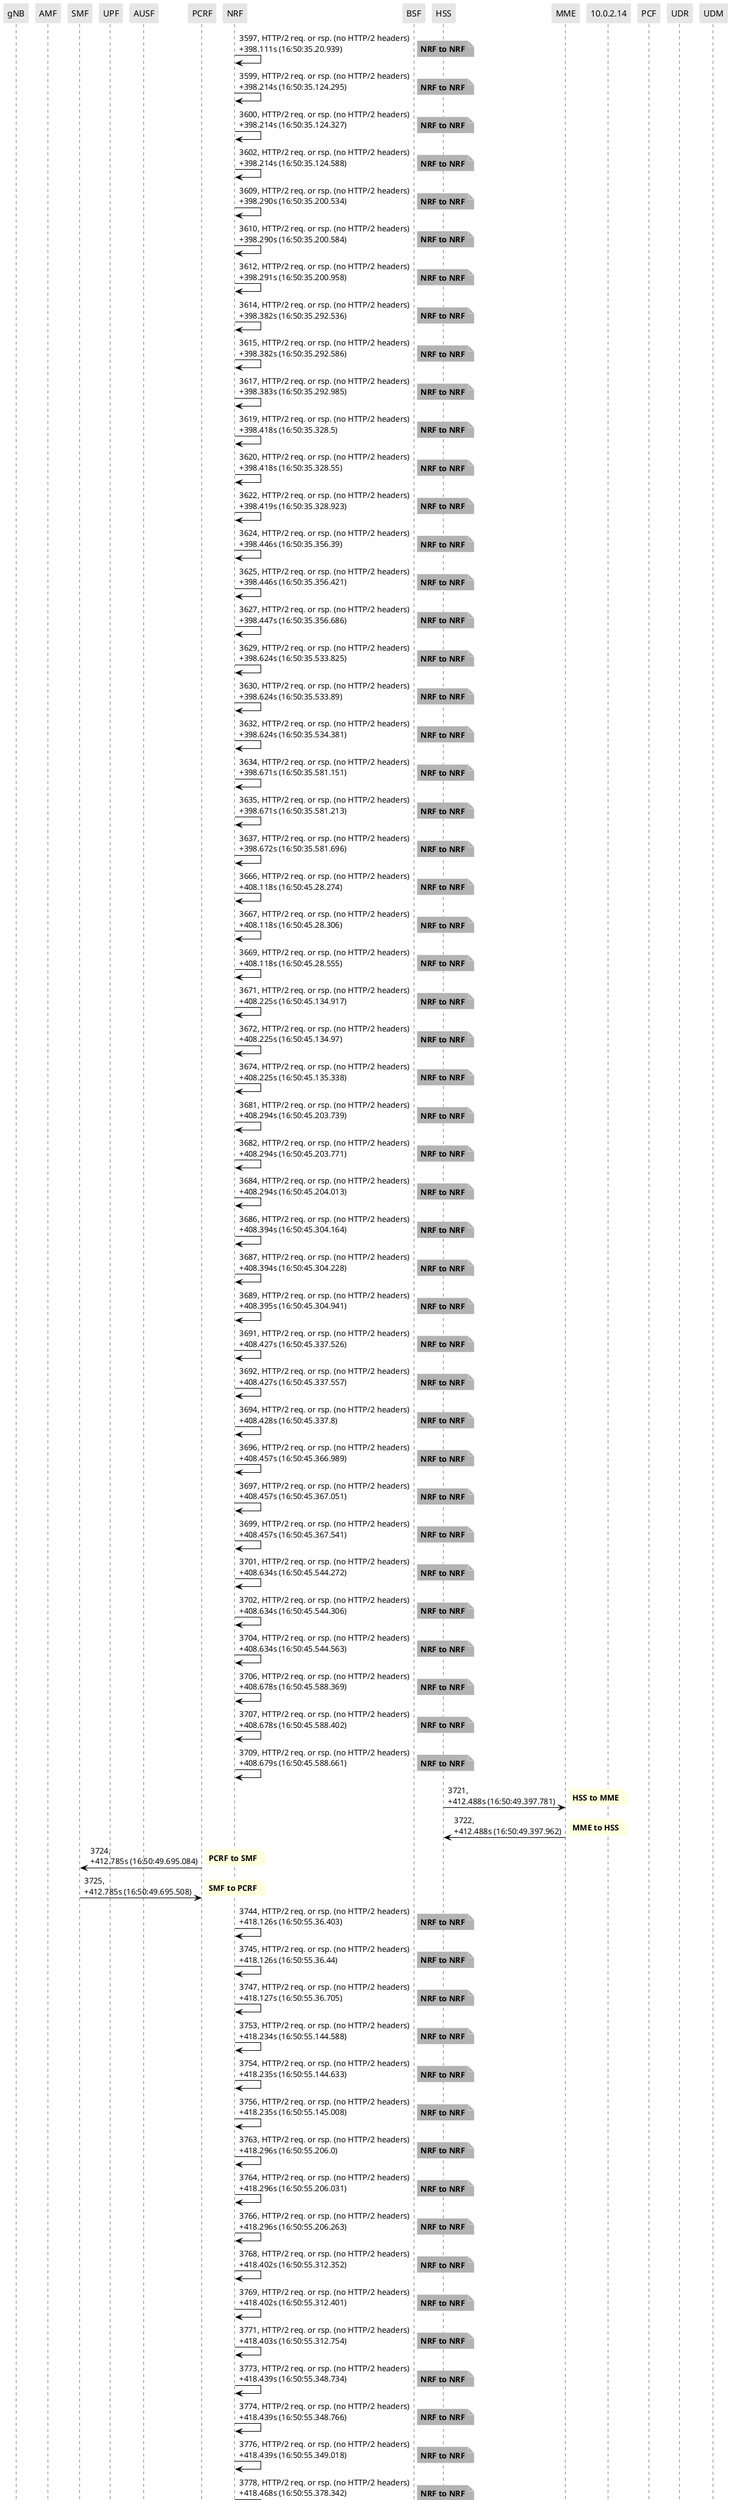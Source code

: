 @startuml
skinparam shadowing false
skinparam NoteBorderColor white
skinparam sequence {
    ArrowColor black
    LifeLineBorderColor black
    LifeLineBackgroundColor black
    ParticipantBorderColor white
    ParticipantBackgroundColor #e6e6e6
}
participant "gNB"
participant "AMF"
participant "SMF"
participant "UPF"
participant "AUSF"
participant "PCRF"
participant "NRF"
participant "BSF"
participant "HSS"
participant "MME"
participant "10.0.2.14"
participant "PCF"
participant "UDR"
participant "UDM"

"NRF" -> "NRF": 3597, HTTP/2 req. or rsp. (no HTTP/2 headers)\n+398.111s (16:50:35.20.939)

note right #b3b3b3
**NRF to NRF**
end note

"NRF" -> "NRF": 3599, HTTP/2 req. or rsp. (no HTTP/2 headers)\n+398.214s (16:50:35.124.295)

note right #b3b3b3
**NRF to NRF**
end note

"NRF" -> "NRF": 3600, HTTP/2 req. or rsp. (no HTTP/2 headers)\n+398.214s (16:50:35.124.327)

note right #b3b3b3
**NRF to NRF**
end note

"NRF" -> "NRF": 3602, HTTP/2 req. or rsp. (no HTTP/2 headers)\n+398.214s (16:50:35.124.588)

note right #b3b3b3
**NRF to NRF**
end note

"NRF" -> "NRF": 3609, HTTP/2 req. or rsp. (no HTTP/2 headers)\n+398.290s (16:50:35.200.534)

note right #b3b3b3
**NRF to NRF**
end note

"NRF" -> "NRF": 3610, HTTP/2 req. or rsp. (no HTTP/2 headers)\n+398.290s (16:50:35.200.584)

note right #b3b3b3
**NRF to NRF**
end note

"NRF" -> "NRF": 3612, HTTP/2 req. or rsp. (no HTTP/2 headers)\n+398.291s (16:50:35.200.958)

note right #b3b3b3
**NRF to NRF**
end note

"NRF" -> "NRF": 3614, HTTP/2 req. or rsp. (no HTTP/2 headers)\n+398.382s (16:50:35.292.536)

note right #b3b3b3
**NRF to NRF**
end note

"NRF" -> "NRF": 3615, HTTP/2 req. or rsp. (no HTTP/2 headers)\n+398.382s (16:50:35.292.586)

note right #b3b3b3
**NRF to NRF**
end note

"NRF" -> "NRF": 3617, HTTP/2 req. or rsp. (no HTTP/2 headers)\n+398.383s (16:50:35.292.985)

note right #b3b3b3
**NRF to NRF**
end note

"NRF" -> "NRF": 3619, HTTP/2 req. or rsp. (no HTTP/2 headers)\n+398.418s (16:50:35.328.5)

note right #b3b3b3
**NRF to NRF**
end note

"NRF" -> "NRF": 3620, HTTP/2 req. or rsp. (no HTTP/2 headers)\n+398.418s (16:50:35.328.55)

note right #b3b3b3
**NRF to NRF**
end note

"NRF" -> "NRF": 3622, HTTP/2 req. or rsp. (no HTTP/2 headers)\n+398.419s (16:50:35.328.923)

note right #b3b3b3
**NRF to NRF**
end note

"NRF" -> "NRF": 3624, HTTP/2 req. or rsp. (no HTTP/2 headers)\n+398.446s (16:50:35.356.39)

note right #b3b3b3
**NRF to NRF**
end note

"NRF" -> "NRF": 3625, HTTP/2 req. or rsp. (no HTTP/2 headers)\n+398.446s (16:50:35.356.421)

note right #b3b3b3
**NRF to NRF**
end note

"NRF" -> "NRF": 3627, HTTP/2 req. or rsp. (no HTTP/2 headers)\n+398.447s (16:50:35.356.686)

note right #b3b3b3
**NRF to NRF**
end note

"NRF" -> "NRF": 3629, HTTP/2 req. or rsp. (no HTTP/2 headers)\n+398.624s (16:50:35.533.825)

note right #b3b3b3
**NRF to NRF**
end note

"NRF" -> "NRF": 3630, HTTP/2 req. or rsp. (no HTTP/2 headers)\n+398.624s (16:50:35.533.89)

note right #b3b3b3
**NRF to NRF**
end note

"NRF" -> "NRF": 3632, HTTP/2 req. or rsp. (no HTTP/2 headers)\n+398.624s (16:50:35.534.381)

note right #b3b3b3
**NRF to NRF**
end note

"NRF" -> "NRF": 3634, HTTP/2 req. or rsp. (no HTTP/2 headers)\n+398.671s (16:50:35.581.151)

note right #b3b3b3
**NRF to NRF**
end note

"NRF" -> "NRF": 3635, HTTP/2 req. or rsp. (no HTTP/2 headers)\n+398.671s (16:50:35.581.213)

note right #b3b3b3
**NRF to NRF**
end note

"NRF" -> "NRF": 3637, HTTP/2 req. or rsp. (no HTTP/2 headers)\n+398.672s (16:50:35.581.696)

note right #b3b3b3
**NRF to NRF**
end note

"NRF" -> "NRF": 3666, HTTP/2 req. or rsp. (no HTTP/2 headers)\n+408.118s (16:50:45.28.274)

note right #b3b3b3
**NRF to NRF**
end note

"NRF" -> "NRF": 3667, HTTP/2 req. or rsp. (no HTTP/2 headers)\n+408.118s (16:50:45.28.306)

note right #b3b3b3
**NRF to NRF**
end note

"NRF" -> "NRF": 3669, HTTP/2 req. or rsp. (no HTTP/2 headers)\n+408.118s (16:50:45.28.555)

note right #b3b3b3
**NRF to NRF**
end note

"NRF" -> "NRF": 3671, HTTP/2 req. or rsp. (no HTTP/2 headers)\n+408.225s (16:50:45.134.917)

note right #b3b3b3
**NRF to NRF**
end note

"NRF" -> "NRF": 3672, HTTP/2 req. or rsp. (no HTTP/2 headers)\n+408.225s (16:50:45.134.97)

note right #b3b3b3
**NRF to NRF**
end note

"NRF" -> "NRF": 3674, HTTP/2 req. or rsp. (no HTTP/2 headers)\n+408.225s (16:50:45.135.338)

note right #b3b3b3
**NRF to NRF**
end note

"NRF" -> "NRF": 3681, HTTP/2 req. or rsp. (no HTTP/2 headers)\n+408.294s (16:50:45.203.739)

note right #b3b3b3
**NRF to NRF**
end note

"NRF" -> "NRF": 3682, HTTP/2 req. or rsp. (no HTTP/2 headers)\n+408.294s (16:50:45.203.771)

note right #b3b3b3
**NRF to NRF**
end note

"NRF" -> "NRF": 3684, HTTP/2 req. or rsp. (no HTTP/2 headers)\n+408.294s (16:50:45.204.013)

note right #b3b3b3
**NRF to NRF**
end note

"NRF" -> "NRF": 3686, HTTP/2 req. or rsp. (no HTTP/2 headers)\n+408.394s (16:50:45.304.164)

note right #b3b3b3
**NRF to NRF**
end note

"NRF" -> "NRF": 3687, HTTP/2 req. or rsp. (no HTTP/2 headers)\n+408.394s (16:50:45.304.228)

note right #b3b3b3
**NRF to NRF**
end note

"NRF" -> "NRF": 3689, HTTP/2 req. or rsp. (no HTTP/2 headers)\n+408.395s (16:50:45.304.941)

note right #b3b3b3
**NRF to NRF**
end note

"NRF" -> "NRF": 3691, HTTP/2 req. or rsp. (no HTTP/2 headers)\n+408.427s (16:50:45.337.526)

note right #b3b3b3
**NRF to NRF**
end note

"NRF" -> "NRF": 3692, HTTP/2 req. or rsp. (no HTTP/2 headers)\n+408.427s (16:50:45.337.557)

note right #b3b3b3
**NRF to NRF**
end note

"NRF" -> "NRF": 3694, HTTP/2 req. or rsp. (no HTTP/2 headers)\n+408.428s (16:50:45.337.8)

note right #b3b3b3
**NRF to NRF**
end note

"NRF" -> "NRF": 3696, HTTP/2 req. or rsp. (no HTTP/2 headers)\n+408.457s (16:50:45.366.989)

note right #b3b3b3
**NRF to NRF**
end note

"NRF" -> "NRF": 3697, HTTP/2 req. or rsp. (no HTTP/2 headers)\n+408.457s (16:50:45.367.051)

note right #b3b3b3
**NRF to NRF**
end note

"NRF" -> "NRF": 3699, HTTP/2 req. or rsp. (no HTTP/2 headers)\n+408.457s (16:50:45.367.541)

note right #b3b3b3
**NRF to NRF**
end note

"NRF" -> "NRF": 3701, HTTP/2 req. or rsp. (no HTTP/2 headers)\n+408.634s (16:50:45.544.272)

note right #b3b3b3
**NRF to NRF**
end note

"NRF" -> "NRF": 3702, HTTP/2 req. or rsp. (no HTTP/2 headers)\n+408.634s (16:50:45.544.306)

note right #b3b3b3
**NRF to NRF**
end note

"NRF" -> "NRF": 3704, HTTP/2 req. or rsp. (no HTTP/2 headers)\n+408.634s (16:50:45.544.563)

note right #b3b3b3
**NRF to NRF**
end note

"NRF" -> "NRF": 3706, HTTP/2 req. or rsp. (no HTTP/2 headers)\n+408.678s (16:50:45.588.369)

note right #b3b3b3
**NRF to NRF**
end note

"NRF" -> "NRF": 3707, HTTP/2 req. or rsp. (no HTTP/2 headers)\n+408.678s (16:50:45.588.402)

note right #b3b3b3
**NRF to NRF**
end note

"NRF" -> "NRF": 3709, HTTP/2 req. or rsp. (no HTTP/2 headers)\n+408.679s (16:50:45.588.661)

note right #b3b3b3
**NRF to NRF**
end note

"HSS" -> "MME": 3721, \n+412.488s (16:50:49.397.781)

note right
**HSS to MME**
end note

"MME" -> "HSS": 3722, \n+412.488s (16:50:49.397.962)

note right
**MME to HSS**
end note

"PCRF" -> "SMF": 3724, \n+412.785s (16:50:49.695.084)

note right
**PCRF to SMF**
end note

"SMF" -> "PCRF": 3725, \n+412.785s (16:50:49.695.508)

note right
**SMF to PCRF**
end note

"NRF" -> "NRF": 3744, HTTP/2 req. or rsp. (no HTTP/2 headers)\n+418.126s (16:50:55.36.403)

note right #b3b3b3
**NRF to NRF**
end note

"NRF" -> "NRF": 3745, HTTP/2 req. or rsp. (no HTTP/2 headers)\n+418.126s (16:50:55.36.44)

note right #b3b3b3
**NRF to NRF**
end note

"NRF" -> "NRF": 3747, HTTP/2 req. or rsp. (no HTTP/2 headers)\n+418.127s (16:50:55.36.705)

note right #b3b3b3
**NRF to NRF**
end note

"NRF" -> "NRF": 3753, HTTP/2 req. or rsp. (no HTTP/2 headers)\n+418.234s (16:50:55.144.588)

note right #b3b3b3
**NRF to NRF**
end note

"NRF" -> "NRF": 3754, HTTP/2 req. or rsp. (no HTTP/2 headers)\n+418.235s (16:50:55.144.633)

note right #b3b3b3
**NRF to NRF**
end note

"NRF" -> "NRF": 3756, HTTP/2 req. or rsp. (no HTTP/2 headers)\n+418.235s (16:50:55.145.008)

note right #b3b3b3
**NRF to NRF**
end note

"NRF" -> "NRF": 3763, HTTP/2 req. or rsp. (no HTTP/2 headers)\n+418.296s (16:50:55.206.0)

note right #b3b3b3
**NRF to NRF**
end note

"NRF" -> "NRF": 3764, HTTP/2 req. or rsp. (no HTTP/2 headers)\n+418.296s (16:50:55.206.031)

note right #b3b3b3
**NRF to NRF**
end note

"NRF" -> "NRF": 3766, HTTP/2 req. or rsp. (no HTTP/2 headers)\n+418.296s (16:50:55.206.263)

note right #b3b3b3
**NRF to NRF**
end note

"NRF" -> "NRF": 3768, HTTP/2 req. or rsp. (no HTTP/2 headers)\n+418.402s (16:50:55.312.352)

note right #b3b3b3
**NRF to NRF**
end note

"NRF" -> "NRF": 3769, HTTP/2 req. or rsp. (no HTTP/2 headers)\n+418.402s (16:50:55.312.401)

note right #b3b3b3
**NRF to NRF**
end note

"NRF" -> "NRF": 3771, HTTP/2 req. or rsp. (no HTTP/2 headers)\n+418.403s (16:50:55.312.754)

note right #b3b3b3
**NRF to NRF**
end note

"NRF" -> "NRF": 3773, HTTP/2 req. or rsp. (no HTTP/2 headers)\n+418.439s (16:50:55.348.734)

note right #b3b3b3
**NRF to NRF**
end note

"NRF" -> "NRF": 3774, HTTP/2 req. or rsp. (no HTTP/2 headers)\n+418.439s (16:50:55.348.766)

note right #b3b3b3
**NRF to NRF**
end note

"NRF" -> "NRF": 3776, HTTP/2 req. or rsp. (no HTTP/2 headers)\n+418.439s (16:50:55.349.018)

note right #b3b3b3
**NRF to NRF**
end note

"NRF" -> "NRF": 3778, HTTP/2 req. or rsp. (no HTTP/2 headers)\n+418.468s (16:50:55.378.342)

note right #b3b3b3
**NRF to NRF**
end note

"NRF" -> "NRF": 3779, HTTP/2 req. or rsp. (no HTTP/2 headers)\n+418.468s (16:50:55.378.376)

note right #b3b3b3
**NRF to NRF**
end note

"NRF" -> "NRF": 3781, HTTP/2 req. or rsp. (no HTTP/2 headers)\n+418.469s (16:50:55.378.62)

note right #b3b3b3
**NRF to NRF**
end note

"NRF" -> "NRF": 3783, HTTP/2 req. or rsp. (no HTTP/2 headers)\n+418.644s (16:50:55.554.381)

note right #b3b3b3
**NRF to NRF**
end note

"NRF" -> "NRF": 3784, HTTP/2 req. or rsp. (no HTTP/2 headers)\n+418.644s (16:50:55.554.533)

note right #b3b3b3
**NRF to NRF**
end note

"NRF" -> "NRF": 3786, HTTP/2 req. or rsp. (no HTTP/2 headers)\n+418.645s (16:50:55.554.904)

note right #b3b3b3
**NRF to NRF**
end note

"NRF" -> "NRF": 3788, HTTP/2 req. or rsp. (no HTTP/2 headers)\n+418.686s (16:50:55.596.318)

note right #b3b3b3
**NRF to NRF**
end note

"NRF" -> "NRF": 3789, HTTP/2 req. or rsp. (no HTTP/2 headers)\n+418.686s (16:50:55.596.354)

note right #b3b3b3
**NRF to NRF**
end note

"NRF" -> "NRF": 3791, HTTP/2 req. or rsp. (no HTTP/2 headers)\n+418.687s (16:50:55.596.626)

note right #b3b3b3
**NRF to NRF**
end note

"NRF" -> "NRF": 3832, HTTP/2 req. or rsp. (no HTTP/2 headers)\n+428.134s (16:51:5.44.258)

note right #b3b3b3
**NRF to NRF**
end note

"NRF" -> "NRF": 3833, HTTP/2 req. or rsp. (no HTTP/2 headers)\n+428.134s (16:51:5.44.291)

note right #b3b3b3
**NRF to NRF**
end note

"NRF" -> "NRF": 3835, HTTP/2 req. or rsp. (no HTTP/2 headers)\n+428.134s (16:51:5.44.56)

note right #b3b3b3
**NRF to NRF**
end note

"NRF" -> "NRF": 3837, HTTP/2 req. or rsp. (no HTTP/2 headers)\n+428.243s (16:51:5.153.518)

note right #b3b3b3
**NRF to NRF**
end note

"NRF" -> "NRF": 3838, HTTP/2 req. or rsp. (no HTTP/2 headers)\n+428.243s (16:51:5.153.552)

note right #b3b3b3
**NRF to NRF**
end note

"NRF" -> "NRF": 3840, HTTP/2 req. or rsp. (no HTTP/2 headers)\n+428.244s (16:51:5.153.806)

note right #b3b3b3
**NRF to NRF**
end note

"NRF" -> "NRF": 3847, HTTP/2 req. or rsp. (no HTTP/2 headers)\n+428.297s (16:51:5.207.521)

note right #b3b3b3
**NRF to NRF**
end note

"NRF" -> "NRF": 3848, HTTP/2 req. or rsp. (no HTTP/2 headers)\n+428.297s (16:51:5.207.555)

note right #b3b3b3
**NRF to NRF**
end note

"NRF" -> "NRF": 3850, HTTP/2 req. or rsp. (no HTTP/2 headers)\n+428.298s (16:51:5.207.812)

note right #b3b3b3
**NRF to NRF**
end note

"NRF" -> "NRF": 3852, HTTP/2 req. or rsp. (no HTTP/2 headers)\n+428.410s (16:51:5.320.396)

note right #b3b3b3
**NRF to NRF**
end note

"NRF" -> "NRF": 3853, HTTP/2 req. or rsp. (no HTTP/2 headers)\n+428.410s (16:51:5.320.446)

note right #b3b3b3
**NRF to NRF**
end note

"NRF" -> "NRF": 3855, HTTP/2 req. or rsp. (no HTTP/2 headers)\n+428.411s (16:51:5.320.828)

note right #b3b3b3
**NRF to NRF**
end note

"NRF" -> "NRF": 3857, HTTP/2 req. or rsp. (no HTTP/2 headers)\n+428.446s (16:51:5.356.375)

note right #b3b3b3
**NRF to NRF**
end note

"NRF" -> "NRF": 3858, HTTP/2 req. or rsp. (no HTTP/2 headers)\n+428.446s (16:51:5.356.426)

note right #b3b3b3
**NRF to NRF**
end note

"NRF" -> "NRF": 3860, HTTP/2 req. or rsp. (no HTTP/2 headers)\n+428.447s (16:51:5.356.807)

note right #b3b3b3
**NRF to NRF**
end note

"NRF" -> "NRF": 3862, HTTP/2 req. or rsp. (no HTTP/2 headers)\n+428.478s (16:51:5.388.26)

note right #b3b3b3
**NRF to NRF**
end note

"NRF" -> "NRF": 3863, HTTP/2 req. or rsp. (no HTTP/2 headers)\n+428.478s (16:51:5.388.29)

note right #b3b3b3
**NRF to NRF**
end note

"NRF" -> "NRF": 3865, HTTP/2 req. or rsp. (no HTTP/2 headers)\n+428.478s (16:51:5.388.521)

note right #b3b3b3
**NRF to NRF**
end note

"NRF" -> "NRF": 3867, HTTP/2 req. or rsp. (no HTTP/2 headers)\n+428.654s (16:51:5.564.281)

note right #b3b3b3
**NRF to NRF**
end note

"NRF" -> "NRF": 3868, HTTP/2 req. or rsp. (no HTTP/2 headers)\n+428.654s (16:51:5.564.315)

note right #b3b3b3
**NRF to NRF**
end note

"NRF" -> "NRF": 3870, HTTP/2 req. or rsp. (no HTTP/2 headers)\n+428.654s (16:51:5.564.562)

note right #b3b3b3
**NRF to NRF**
end note

"NRF" -> "NRF": 3872, HTTP/2 req. or rsp. (no HTTP/2 headers)\n+428.696s (16:51:5.606.317)

note right #b3b3b3
**NRF to NRF**
end note

"NRF" -> "NRF": 3873, HTTP/2 req. or rsp. (no HTTP/2 headers)\n+428.696s (16:51:5.606.352)

note right #b3b3b3
**NRF to NRF**
end note

"NRF" -> "NRF": 3875, HTTP/2 req. or rsp. (no HTTP/2 headers)\n+428.697s (16:51:5.606.623)

note right #b3b3b3
**NRF to NRF**
end note

"NRF" -> "NRF": 3908, HTTP/2 req. or rsp. (no HTTP/2 headers)\n+438.142s (16:51:15.52.252)

note right #b3b3b3
**NRF to NRF**
end note

"NRF" -> "NRF": 3909, HTTP/2 req. or rsp. (no HTTP/2 headers)\n+438.142s (16:51:15.52.285)

note right #b3b3b3
**NRF to NRF**
end note

@enduml
